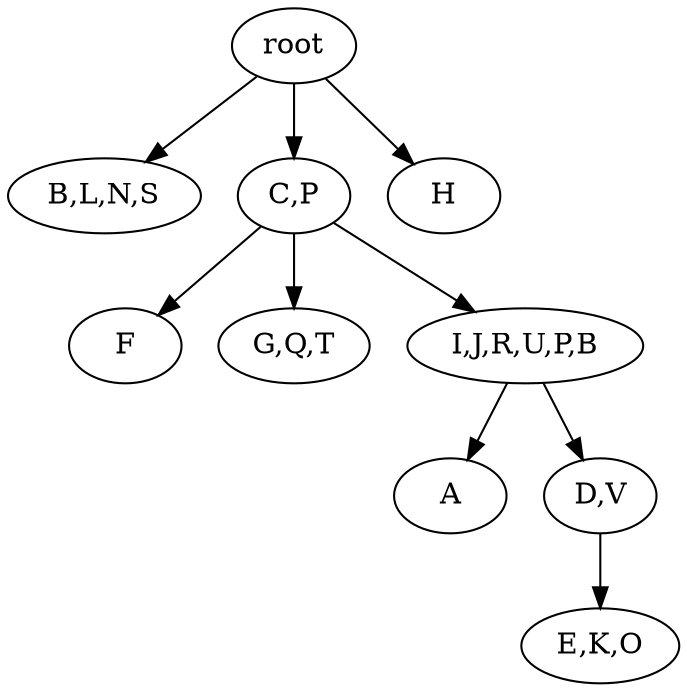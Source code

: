 strict digraph G {
	graph [name=G];
	0	 [label=root];
	3	 [label="B,L,N,S"];
	0 -> 3;
	1	 [label="C,P"];
	0 -> 1;
	2	 [label=H];
	0 -> 2;
	8	 [label=A];
	7	 [label=F];
	1 -> 7;
	6	 [label="G,Q,T"];
	1 -> 6;
	5	 [label="I,J,R,U,P,B"];
	1 -> 5;
	4	 [label="E,K,O"];
	9	 [label="D,V"];
	9 -> 4;
	5 -> 8;
	5 -> 9;
}
